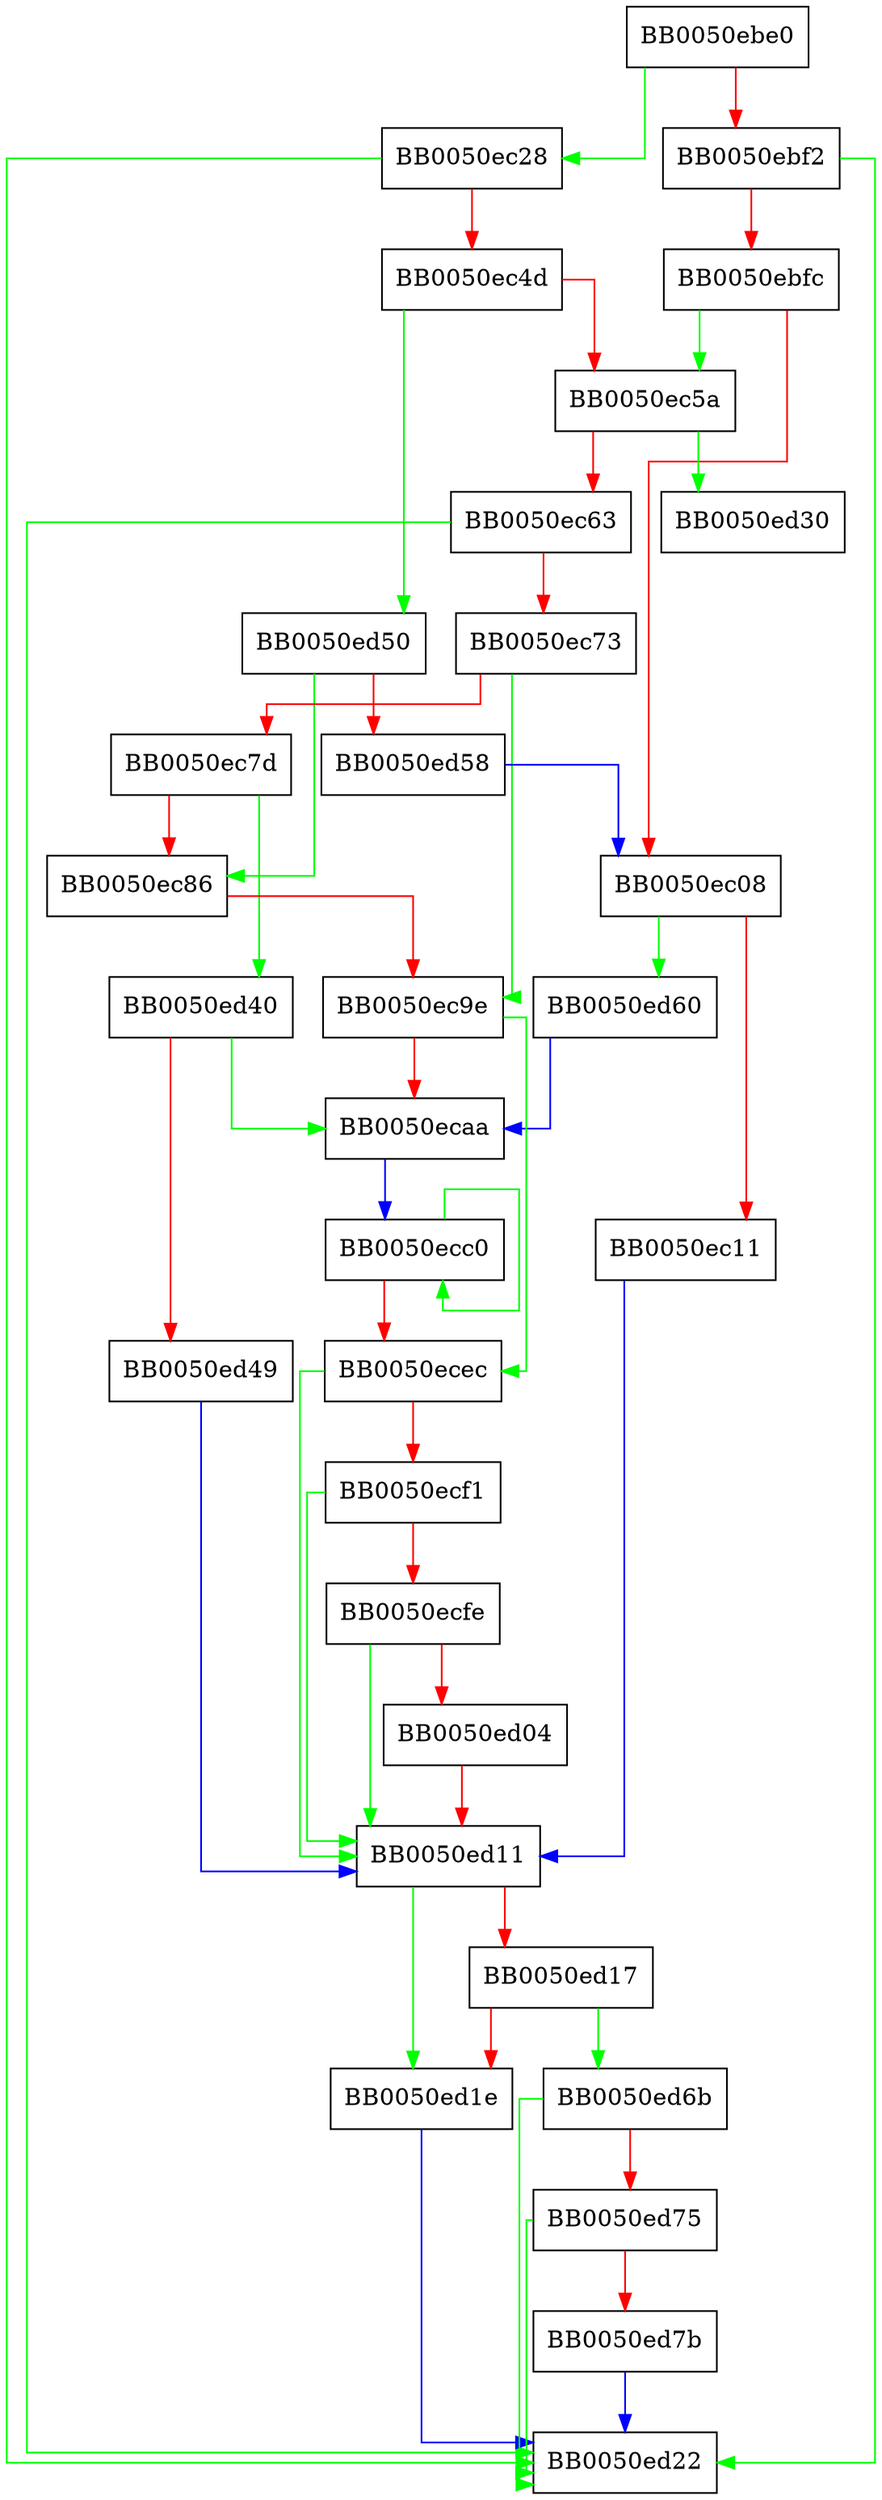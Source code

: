 digraph json_u64 {
  node [shape="box"];
  graph [splines=ortho];
  BB0050ebe0 -> BB0050ec28 [color="green"];
  BB0050ebe0 -> BB0050ebf2 [color="red"];
  BB0050ebf2 -> BB0050ed22 [color="green"];
  BB0050ebf2 -> BB0050ebfc [color="red"];
  BB0050ebfc -> BB0050ec5a [color="green"];
  BB0050ebfc -> BB0050ec08 [color="red"];
  BB0050ec08 -> BB0050ed60 [color="green"];
  BB0050ec08 -> BB0050ec11 [color="red"];
  BB0050ec11 -> BB0050ed11 [color="blue"];
  BB0050ec28 -> BB0050ed22 [color="green"];
  BB0050ec28 -> BB0050ec4d [color="red"];
  BB0050ec4d -> BB0050ed50 [color="green"];
  BB0050ec4d -> BB0050ec5a [color="red"];
  BB0050ec5a -> BB0050ed30 [color="green"];
  BB0050ec5a -> BB0050ec63 [color="red"];
  BB0050ec63 -> BB0050ed22 [color="green"];
  BB0050ec63 -> BB0050ec73 [color="red"];
  BB0050ec73 -> BB0050ec9e [color="green"];
  BB0050ec73 -> BB0050ec7d [color="red"];
  BB0050ec7d -> BB0050ed40 [color="green"];
  BB0050ec7d -> BB0050ec86 [color="red"];
  BB0050ec86 -> BB0050ec9e [color="red"];
  BB0050ec9e -> BB0050ecec [color="green"];
  BB0050ec9e -> BB0050ecaa [color="red"];
  BB0050ecaa -> BB0050ecc0 [color="blue"];
  BB0050ecc0 -> BB0050ecc0 [color="green"];
  BB0050ecc0 -> BB0050ecec [color="red"];
  BB0050ecec -> BB0050ed11 [color="green"];
  BB0050ecec -> BB0050ecf1 [color="red"];
  BB0050ecf1 -> BB0050ed11 [color="green"];
  BB0050ecf1 -> BB0050ecfe [color="red"];
  BB0050ecfe -> BB0050ed11 [color="green"];
  BB0050ecfe -> BB0050ed04 [color="red"];
  BB0050ed04 -> BB0050ed11 [color="red"];
  BB0050ed11 -> BB0050ed1e [color="green"];
  BB0050ed11 -> BB0050ed17 [color="red"];
  BB0050ed17 -> BB0050ed6b [color="green"];
  BB0050ed17 -> BB0050ed1e [color="red"];
  BB0050ed1e -> BB0050ed22 [color="blue"];
  BB0050ed40 -> BB0050ecaa [color="green"];
  BB0050ed40 -> BB0050ed49 [color="red"];
  BB0050ed49 -> BB0050ed11 [color="blue"];
  BB0050ed50 -> BB0050ec86 [color="green"];
  BB0050ed50 -> BB0050ed58 [color="red"];
  BB0050ed58 -> BB0050ec08 [color="blue"];
  BB0050ed60 -> BB0050ecaa [color="blue"];
  BB0050ed6b -> BB0050ed22 [color="green"];
  BB0050ed6b -> BB0050ed75 [color="red"];
  BB0050ed75 -> BB0050ed22 [color="green"];
  BB0050ed75 -> BB0050ed7b [color="red"];
  BB0050ed7b -> BB0050ed22 [color="blue"];
}
